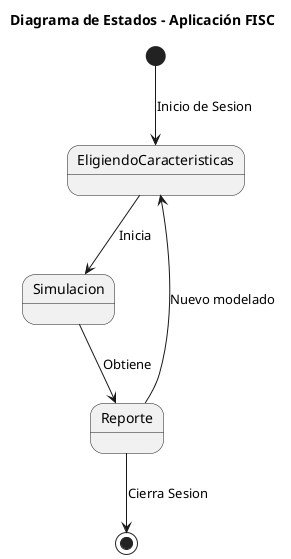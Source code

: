 @startuml

title Diagrama de Estados - Aplicación FISC

[*] --> EligiendoCaracteristicas : Inicio de Sesion
EligiendoCaracteristicas --> Simulacion : Inicia
Simulacion --> Reporte : Obtiene
Reporte --> EligiendoCaracteristicas : Nuevo modelado
Reporte --> [*] : Cierra Sesion

@enduml
